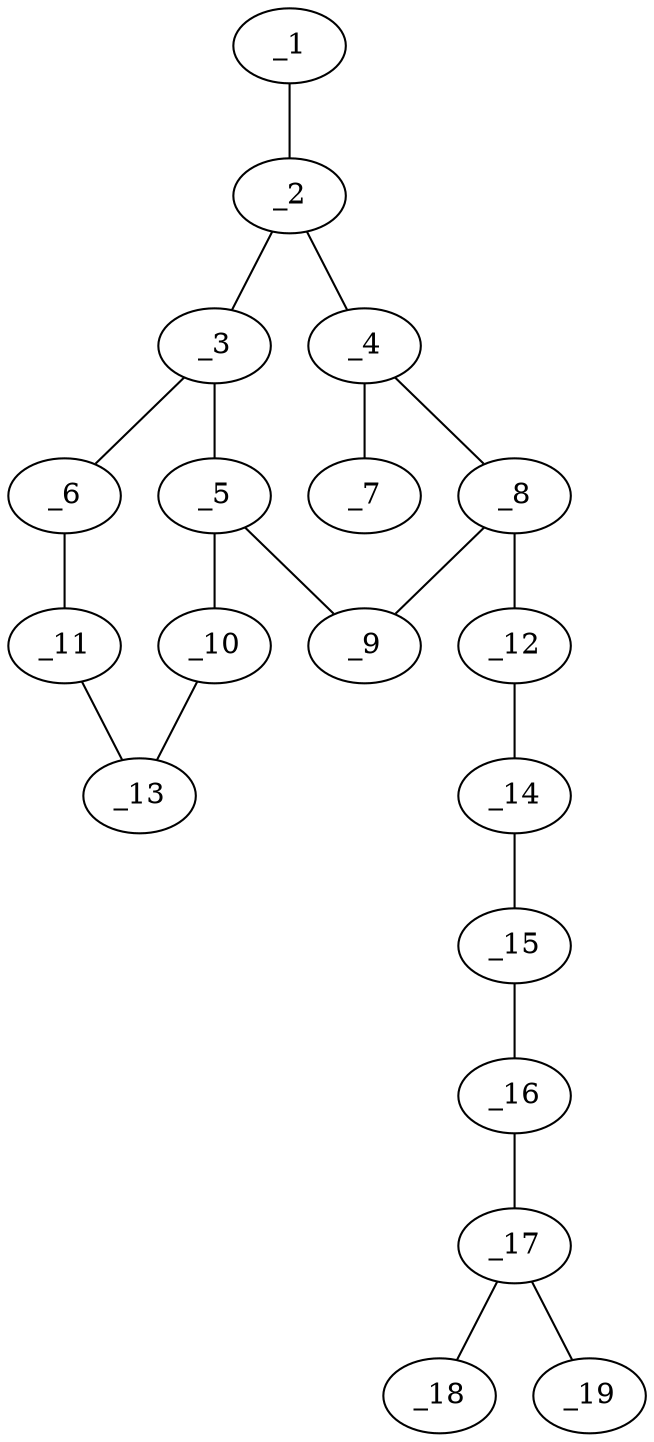 graph molid50850 {
	_1	 [charge=0,
		chem=1,
		symbol="C  ",
		x="4.5981",
		y="-3.5"];
	_2	 [charge=0,
		chem=1,
		symbol="C  ",
		x="4.5981",
		y="-2.5"];
	_1 -- _2	 [valence=1];
	_3	 [charge=0,
		chem=1,
		symbol="C  ",
		x="3.7321",
		y="-2"];
	_2 -- _3	 [valence=2];
	_4	 [charge=1,
		chem=4,
		symbol="N  ",
		x="5.4641",
		y="-2"];
	_2 -- _4	 [valence=1];
	_5	 [charge=0,
		chem=1,
		symbol="C  ",
		x="3.7321",
		y="-1"];
	_3 -- _5	 [valence=1];
	_6	 [charge=0,
		chem=1,
		symbol="C  ",
		x="2.866",
		y="-2.5"];
	_3 -- _6	 [valence=1];
	_7	 [charge=0,
		chem=2,
		symbol="O  ",
		x="6.3301",
		y="-2.5"];
	_4 -- _7	 [valence=2];
	_8	 [charge="-1",
		chem=1,
		symbol="C  ",
		x="5.4641",
		y="-1"];
	_4 -- _8	 [valence=1];
	_9	 [charge=0,
		chem=4,
		symbol="N  ",
		x="4.5981",
		y="-0.5"];
	_5 -- _9	 [valence=2];
	_10	 [charge=0,
		chem=1,
		symbol="C  ",
		x="2.866",
		y="-0.5"];
	_5 -- _10	 [valence=1];
	_11	 [charge=0,
		chem=1,
		symbol="C  ",
		x=2,
		y="-2"];
	_6 -- _11	 [valence=2];
	_8 -- _9	 [valence=1];
	_12	 [charge=0,
		chem=1,
		symbol="C  ",
		x="6.3301",
		y="-0.5"];
	_8 -- _12	 [valence=1];
	_13	 [charge=0,
		chem=1,
		symbol="C  ",
		x=2,
		y="-1"];
	_10 -- _13	 [valence=2];
	_11 -- _13	 [valence=1];
	_14	 [charge=0,
		chem=5,
		symbol="S  ",
		x="6.3301",
		y="0.5"];
	_12 -- _14	 [valence=1];
	_15	 [charge=0,
		chem=1,
		symbol="C  ",
		x="7.1962",
		y=1];
	_14 -- _15	 [valence=1];
	_16	 [charge=0,
		chem=1,
		symbol="C  ",
		x="7.1962",
		y=2];
	_15 -- _16	 [valence=1];
	_17	 [charge=0,
		chem=1,
		symbol="C  ",
		x="8.0622",
		y="2.5"];
	_16 -- _17	 [valence=1];
	_18	 [charge=0,
		chem=1,
		symbol="C  ",
		x="8.0622",
		y="3.5"];
	_17 -- _18	 [valence=1];
	_19	 [charge=0,
		chem=1,
		symbol="C  ",
		x="8.9282",
		y=2];
	_17 -- _19	 [valence=1];
}
